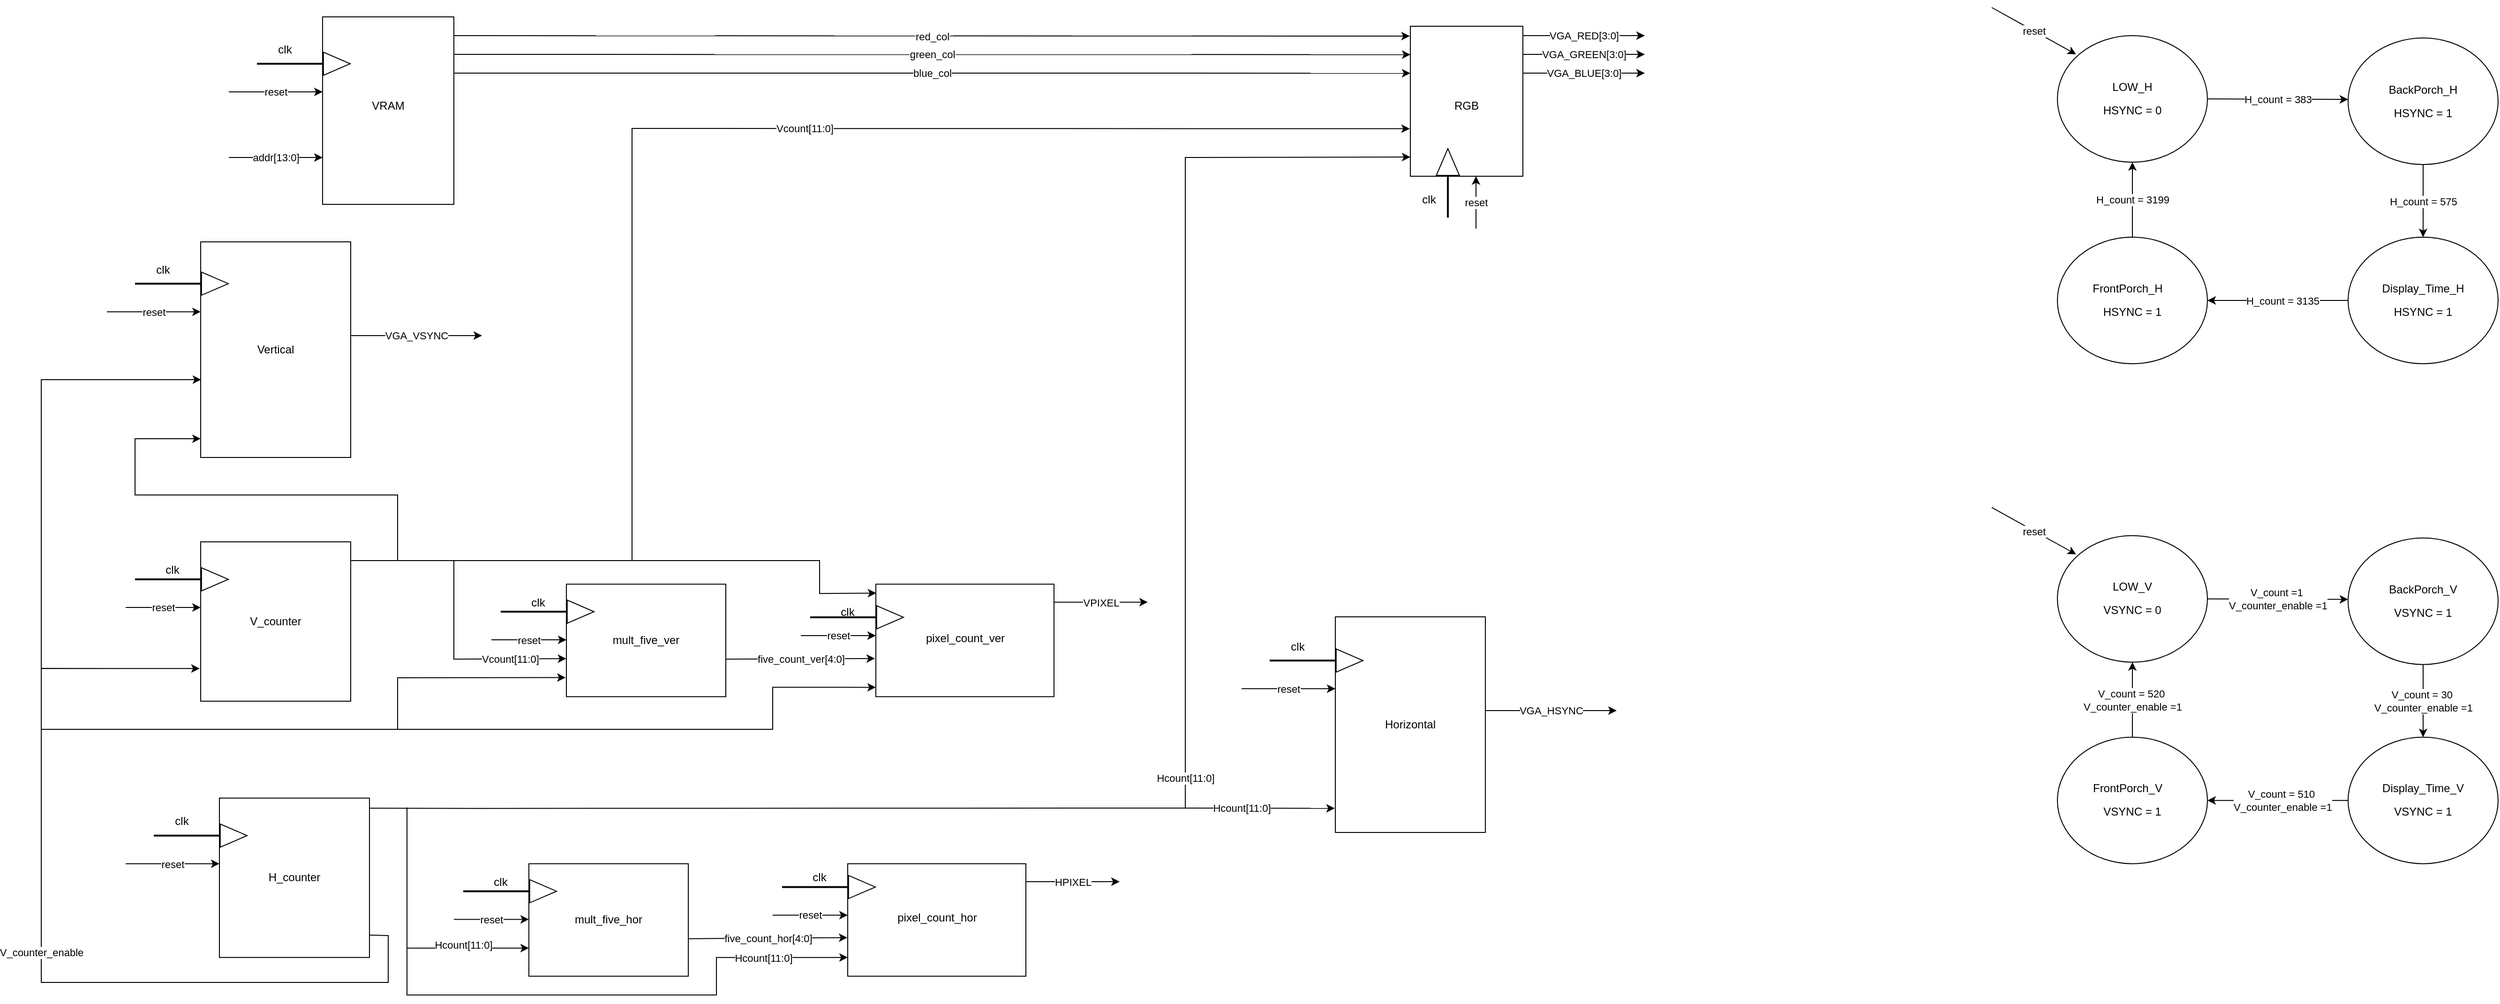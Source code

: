 <mxfile version="20.7.4" type="device"><diagram id="ak7WtDNt3jgzDuvXMFFE" name="Σελίδα-1"><mxGraphModel dx="2084" dy="690" grid="1" gridSize="10" guides="1" tooltips="1" connect="1" arrows="1" fold="1" page="1" pageScale="1" pageWidth="827" pageHeight="1169" math="0" shadow="0"><root><mxCell id="0"/><mxCell id="1" parent="0"/><mxCell id="zDDdePEbCMthHw00tpKv-1" value="" style="rounded=0;whiteSpace=wrap;html=1;" parent="1" vertex="1"><mxGeometry x="-420" y="100" width="140" height="200" as="geometry"/></mxCell><mxCell id="zDDdePEbCMthHw00tpKv-3" value="VRAM" style="text;html=1;strokeColor=none;fillColor=none;align=center;verticalAlign=middle;whiteSpace=wrap;rounded=0;" parent="1" vertex="1"><mxGeometry x="-380" y="180" width="60" height="30" as="geometry"/></mxCell><mxCell id="zDDdePEbCMthHw00tpKv-8" value="" style="shape=flexArrow;endArrow=classic;html=1;rounded=0;endWidth=22.667;endSize=9.21;width=1;" parent="1" edge="1"><mxGeometry width="50" height="50" relative="1" as="geometry"><mxPoint x="-490" y="150" as="sourcePoint"/><mxPoint x="-390" y="150" as="targetPoint"/></mxGeometry></mxCell><mxCell id="zDDdePEbCMthHw00tpKv-9" value="clk" style="text;html=1;strokeColor=none;fillColor=none;align=center;verticalAlign=middle;whiteSpace=wrap;rounded=0;" parent="1" vertex="1"><mxGeometry x="-490" y="120" width="60" height="30" as="geometry"/></mxCell><mxCell id="zDDdePEbCMthHw00tpKv-13" value="" style="endArrow=classic;html=1;rounded=0;" parent="1" edge="1"><mxGeometry relative="1" as="geometry"><mxPoint x="-520" y="180" as="sourcePoint"/><mxPoint x="-420" y="180" as="targetPoint"/></mxGeometry></mxCell><mxCell id="zDDdePEbCMthHw00tpKv-14" value="reset" style="edgeLabel;resizable=0;html=1;align=center;verticalAlign=middle;" parent="zDDdePEbCMthHw00tpKv-13" connectable="0" vertex="1"><mxGeometry relative="1" as="geometry"/></mxCell><mxCell id="zDDdePEbCMthHw00tpKv-15" value="" style="endArrow=classic;html=1;rounded=0;entryX=-0.005;entryY=0.066;entryDx=0;entryDy=0;entryPerimeter=0;" parent="1" target="zDDdePEbCMthHw00tpKv-21" edge="1"><mxGeometry relative="1" as="geometry"><mxPoint x="-280" y="120" as="sourcePoint"/><mxPoint x="-180" y="120" as="targetPoint"/></mxGeometry></mxCell><mxCell id="zDDdePEbCMthHw00tpKv-16" value="red_col" style="edgeLabel;resizable=0;html=1;align=center;verticalAlign=middle;" parent="zDDdePEbCMthHw00tpKv-15" connectable="0" vertex="1"><mxGeometry relative="1" as="geometry"/></mxCell><mxCell id="zDDdePEbCMthHw00tpKv-17" value="" style="endArrow=classic;html=1;rounded=0;entryX=0.001;entryY=0.189;entryDx=0;entryDy=0;entryPerimeter=0;" parent="1" target="zDDdePEbCMthHw00tpKv-21" edge="1"><mxGeometry relative="1" as="geometry"><mxPoint x="-280" y="140" as="sourcePoint"/><mxPoint x="-180" y="140" as="targetPoint"/></mxGeometry></mxCell><mxCell id="zDDdePEbCMthHw00tpKv-18" value="green_col" style="edgeLabel;resizable=0;html=1;align=center;verticalAlign=middle;" parent="zDDdePEbCMthHw00tpKv-17" connectable="0" vertex="1"><mxGeometry relative="1" as="geometry"/></mxCell><mxCell id="zDDdePEbCMthHw00tpKv-19" value="" style="endArrow=classic;html=1;rounded=0;entryX=0;entryY=0.313;entryDx=0;entryDy=0;entryPerimeter=0;" parent="1" target="zDDdePEbCMthHw00tpKv-21" edge="1"><mxGeometry relative="1" as="geometry"><mxPoint x="-280" y="160" as="sourcePoint"/><mxPoint x="-180" y="160" as="targetPoint"/></mxGeometry></mxCell><mxCell id="zDDdePEbCMthHw00tpKv-20" value="blue_col" style="edgeLabel;resizable=0;html=1;align=center;verticalAlign=middle;" parent="zDDdePEbCMthHw00tpKv-19" connectable="0" vertex="1"><mxGeometry relative="1" as="geometry"/></mxCell><mxCell id="zDDdePEbCMthHw00tpKv-21" value="" style="rounded=0;whiteSpace=wrap;html=1;" parent="1" vertex="1"><mxGeometry x="740" y="110" width="120" height="160" as="geometry"/></mxCell><mxCell id="zDDdePEbCMthHw00tpKv-22" value="RGB" style="text;html=1;strokeColor=none;fillColor=none;align=center;verticalAlign=middle;whiteSpace=wrap;rounded=0;" parent="1" vertex="1"><mxGeometry x="770" y="180" width="60" height="30" as="geometry"/></mxCell><mxCell id="zDDdePEbCMthHw00tpKv-23" value="" style="endArrow=classic;html=1;rounded=0;exitX=1.004;exitY=0.063;exitDx=0;exitDy=0;exitPerimeter=0;entryX=0;entryY=0.872;entryDx=0;entryDy=0;entryPerimeter=0;" parent="1" source="zDDdePEbCMthHw00tpKv-33" target="zDDdePEbCMthHw00tpKv-21" edge="1"><mxGeometry relative="1" as="geometry"><mxPoint x="-250" y="868.2" as="sourcePoint"/><mxPoint x="-49.4" y="590.0" as="targetPoint"/><Array as="points"><mxPoint x="-250" y="944.36"/><mxPoint x="500" y="944"/><mxPoint x="500" y="610"/><mxPoint x="500" y="250"/></Array></mxGeometry></mxCell><mxCell id="zDDdePEbCMthHw00tpKv-24" value="Hcount[11:0]" style="edgeLabel;resizable=0;html=1;align=center;verticalAlign=middle;" parent="zDDdePEbCMthHw00tpKv-23" connectable="0" vertex="1"><mxGeometry relative="1" as="geometry"/></mxCell><mxCell id="zDDdePEbCMthHw00tpKv-25" value="" style="endArrow=classic;html=1;rounded=0;entryX=-0.005;entryY=0.683;entryDx=0;entryDy=0;entryPerimeter=0;" parent="1" target="zDDdePEbCMthHw00tpKv-21" edge="1"><mxGeometry relative="1" as="geometry"><mxPoint x="-90" y="680" as="sourcePoint"/><mxPoint x="-80" y="-120.0" as="targetPoint"/><Array as="points"><mxPoint x="-90" y="420"/><mxPoint x="-90" y="219"/></Array></mxGeometry></mxCell><mxCell id="zDDdePEbCMthHw00tpKv-26" value="Vcount[11:0]" style="edgeLabel;resizable=0;html=1;align=center;verticalAlign=middle;" parent="zDDdePEbCMthHw00tpKv-25" connectable="0" vertex="1"><mxGeometry relative="1" as="geometry"/></mxCell><mxCell id="zDDdePEbCMthHw00tpKv-27" value="" style="endArrow=classic;html=1;rounded=0;" parent="1" edge="1"><mxGeometry relative="1" as="geometry"><mxPoint x="860" y="120.0" as="sourcePoint"/><mxPoint x="990" y="120" as="targetPoint"/></mxGeometry></mxCell><mxCell id="zDDdePEbCMthHw00tpKv-28" value="VGA_RED[3:0]" style="edgeLabel;resizable=0;html=1;align=center;verticalAlign=middle;" parent="zDDdePEbCMthHw00tpKv-27" connectable="0" vertex="1"><mxGeometry relative="1" as="geometry"/></mxCell><mxCell id="zDDdePEbCMthHw00tpKv-29" value="" style="endArrow=classic;html=1;rounded=0;" parent="1" edge="1"><mxGeometry relative="1" as="geometry"><mxPoint x="860" y="140" as="sourcePoint"/><mxPoint x="990" y="140" as="targetPoint"/></mxGeometry></mxCell><mxCell id="zDDdePEbCMthHw00tpKv-30" value="VGA_GREEN[3:0]" style="edgeLabel;resizable=0;html=1;align=center;verticalAlign=middle;" parent="zDDdePEbCMthHw00tpKv-29" connectable="0" vertex="1"><mxGeometry relative="1" as="geometry"/></mxCell><mxCell id="zDDdePEbCMthHw00tpKv-31" value="" style="endArrow=classic;html=1;rounded=0;" parent="1" edge="1"><mxGeometry relative="1" as="geometry"><mxPoint x="860" y="160" as="sourcePoint"/><mxPoint x="990" y="160" as="targetPoint"/></mxGeometry></mxCell><mxCell id="zDDdePEbCMthHw00tpKv-32" value="VGA_BLUE[3:0]" style="edgeLabel;resizable=0;html=1;align=center;verticalAlign=middle;" parent="zDDdePEbCMthHw00tpKv-31" connectable="0" vertex="1"><mxGeometry relative="1" as="geometry"><mxPoint as="offset"/></mxGeometry></mxCell><mxCell id="zDDdePEbCMthHw00tpKv-33" value="" style="rounded=0;whiteSpace=wrap;html=1;" parent="1" vertex="1"><mxGeometry x="-530" y="933.36" width="160" height="170" as="geometry"/></mxCell><mxCell id="zDDdePEbCMthHw00tpKv-34" value="H_counter" style="text;html=1;strokeColor=none;fillColor=none;align=center;verticalAlign=middle;whiteSpace=wrap;rounded=0;" parent="1" vertex="1"><mxGeometry x="-480" y="1003.36" width="60" height="30" as="geometry"/></mxCell><mxCell id="zDDdePEbCMthHw00tpKv-35" value="" style="shape=flexArrow;endArrow=classic;html=1;rounded=0;endWidth=22.667;endSize=9.21;width=1;" parent="1" edge="1"><mxGeometry width="50" height="50" relative="1" as="geometry"><mxPoint x="-600" y="973.36" as="sourcePoint"/><mxPoint x="-500" y="973.36" as="targetPoint"/></mxGeometry></mxCell><mxCell id="zDDdePEbCMthHw00tpKv-36" value="clk" style="text;html=1;strokeColor=none;fillColor=none;align=center;verticalAlign=middle;whiteSpace=wrap;rounded=0;" parent="1" vertex="1"><mxGeometry x="-600" y="943.36" width="60" height="30" as="geometry"/></mxCell><mxCell id="zDDdePEbCMthHw00tpKv-37" value="" style="endArrow=classic;html=1;rounded=0;" parent="1" edge="1"><mxGeometry relative="1" as="geometry"><mxPoint x="-630" y="1003.36" as="sourcePoint"/><mxPoint x="-530" y="1003.36" as="targetPoint"/></mxGeometry></mxCell><mxCell id="zDDdePEbCMthHw00tpKv-38" value="reset" style="edgeLabel;resizable=0;html=1;align=center;verticalAlign=middle;" parent="zDDdePEbCMthHw00tpKv-37" connectable="0" vertex="1"><mxGeometry relative="1" as="geometry"/></mxCell><mxCell id="zDDdePEbCMthHw00tpKv-41" value="" style="endArrow=classic;html=1;rounded=0;entryX=-0.007;entryY=0.795;entryDx=0;entryDy=0;entryPerimeter=0;exitX=1;exitY=0.86;exitDx=0;exitDy=0;exitPerimeter=0;" parent="1" source="zDDdePEbCMthHw00tpKv-33" target="zDDdePEbCMthHw00tpKv-43" edge="1"><mxGeometry relative="1" as="geometry"><mxPoint x="-350" y="1060" as="sourcePoint"/><mxPoint x="-560" y="855.7" as="targetPoint"/><Array as="points"><mxPoint x="-350" y="1080"/><mxPoint x="-350" y="1130"/><mxPoint x="-720" y="1130"/><mxPoint x="-720" y="795"/></Array></mxGeometry></mxCell><mxCell id="zDDdePEbCMthHw00tpKv-42" value="V_counter_enable" style="edgeLabel;resizable=0;html=1;align=center;verticalAlign=middle;" parent="zDDdePEbCMthHw00tpKv-41" connectable="0" vertex="1"><mxGeometry relative="1" as="geometry"/></mxCell><mxCell id="zDDdePEbCMthHw00tpKv-43" value="" style="rounded=0;whiteSpace=wrap;html=1;" parent="1" vertex="1"><mxGeometry x="-550" y="660" width="160" height="170" as="geometry"/></mxCell><mxCell id="zDDdePEbCMthHw00tpKv-44" value="V_counter" style="text;html=1;strokeColor=none;fillColor=none;align=center;verticalAlign=middle;whiteSpace=wrap;rounded=0;" parent="1" vertex="1"><mxGeometry x="-500" y="730" width="60" height="30" as="geometry"/></mxCell><mxCell id="zDDdePEbCMthHw00tpKv-45" value="" style="shape=flexArrow;endArrow=classic;html=1;rounded=0;endWidth=22.667;endSize=9.21;width=1;" parent="1" edge="1"><mxGeometry width="50" height="50" relative="1" as="geometry"><mxPoint x="-620" y="700" as="sourcePoint"/><mxPoint x="-520.0" y="700" as="targetPoint"/></mxGeometry></mxCell><mxCell id="zDDdePEbCMthHw00tpKv-46" value="clk" style="text;html=1;strokeColor=none;fillColor=none;align=center;verticalAlign=middle;whiteSpace=wrap;rounded=0;" parent="1" vertex="1"><mxGeometry x="-610" y="675.16" width="60" height="30" as="geometry"/></mxCell><mxCell id="zDDdePEbCMthHw00tpKv-47" value="" style="endArrow=classic;html=1;rounded=0;" parent="1" edge="1"><mxGeometry relative="1" as="geometry"><mxPoint x="-630" y="730" as="sourcePoint"/><mxPoint x="-550.0" y="730" as="targetPoint"/></mxGeometry></mxCell><mxCell id="zDDdePEbCMthHw00tpKv-48" value="reset" style="edgeLabel;resizable=0;html=1;align=center;verticalAlign=middle;" parent="zDDdePEbCMthHw00tpKv-47" connectable="0" vertex="1"><mxGeometry relative="1" as="geometry"/></mxCell><mxCell id="zDDdePEbCMthHw00tpKv-51" value="" style="rounded=0;whiteSpace=wrap;html=1;" parent="1" vertex="1"><mxGeometry x="660" y="740" width="160" height="230" as="geometry"/></mxCell><mxCell id="zDDdePEbCMthHw00tpKv-52" value="Horizontal" style="text;html=1;strokeColor=none;fillColor=none;align=center;verticalAlign=middle;whiteSpace=wrap;rounded=0;" parent="1" vertex="1"><mxGeometry x="710" y="840" width="60" height="30" as="geometry"/></mxCell><mxCell id="zDDdePEbCMthHw00tpKv-53" value="" style="shape=flexArrow;endArrow=classic;html=1;rounded=0;endWidth=22.667;endSize=9.21;width=1;" parent="1" edge="1"><mxGeometry width="50" height="50" relative="1" as="geometry"><mxPoint x="590" y="786.64" as="sourcePoint"/><mxPoint x="690.0" y="786.64" as="targetPoint"/></mxGeometry></mxCell><mxCell id="zDDdePEbCMthHw00tpKv-54" value="clk" style="text;html=1;strokeColor=none;fillColor=none;align=center;verticalAlign=middle;whiteSpace=wrap;rounded=0;" parent="1" vertex="1"><mxGeometry x="590" y="756.64" width="60" height="30" as="geometry"/></mxCell><mxCell id="zDDdePEbCMthHw00tpKv-55" value="" style="endArrow=classic;html=1;rounded=0;" parent="1" edge="1"><mxGeometry relative="1" as="geometry"><mxPoint x="560" y="816.64" as="sourcePoint"/><mxPoint x="660.0" y="816.64" as="targetPoint"/></mxGeometry></mxCell><mxCell id="zDDdePEbCMthHw00tpKv-56" value="reset" style="edgeLabel;resizable=0;html=1;align=center;verticalAlign=middle;" parent="zDDdePEbCMthHw00tpKv-55" connectable="0" vertex="1"><mxGeometry relative="1" as="geometry"/></mxCell><mxCell id="zDDdePEbCMthHw00tpKv-57" value="" style="endArrow=classic;html=1;rounded=0;entryX=-0.004;entryY=0.888;entryDx=0;entryDy=0;entryPerimeter=0;" parent="1" target="zDDdePEbCMthHw00tpKv-51" edge="1"><mxGeometry width="50" height="50" relative="1" as="geometry"><mxPoint x="500" y="944" as="sourcePoint"/><mxPoint x="-70" y="920" as="targetPoint"/></mxGeometry></mxCell><mxCell id="zDDdePEbCMthHw00tpKv-62" value="" style="endArrow=classic;html=1;rounded=0;" parent="1" edge="1"><mxGeometry relative="1" as="geometry"><mxPoint x="820" y="840" as="sourcePoint"/><mxPoint x="960" y="840" as="targetPoint"/></mxGeometry></mxCell><mxCell id="zDDdePEbCMthHw00tpKv-63" value="VGA_HSYNC" style="edgeLabel;resizable=0;html=1;align=center;verticalAlign=middle;" parent="zDDdePEbCMthHw00tpKv-62" connectable="0" vertex="1"><mxGeometry relative="1" as="geometry"/></mxCell><mxCell id="zDDdePEbCMthHw00tpKv-64" value="" style="rounded=0;whiteSpace=wrap;html=1;" parent="1" vertex="1"><mxGeometry x="-200" y="1003.36" width="170" height="120" as="geometry"/></mxCell><mxCell id="zDDdePEbCMthHw00tpKv-65" value="mult_five_hor" style="text;html=1;strokeColor=none;fillColor=none;align=center;verticalAlign=middle;whiteSpace=wrap;rounded=0;" parent="1" vertex="1"><mxGeometry x="-160" y="1048.36" width="90" height="30" as="geometry"/></mxCell><mxCell id="zDDdePEbCMthHw00tpKv-66" value="" style="shape=flexArrow;endArrow=classic;html=1;rounded=0;endWidth=22.667;endSize=9.21;width=1;" parent="1" edge="1"><mxGeometry width="50" height="50" relative="1" as="geometry"><mxPoint x="-270.0" y="1032.71" as="sourcePoint"/><mxPoint x="-170.0" y="1032.71" as="targetPoint"/></mxGeometry></mxCell><mxCell id="zDDdePEbCMthHw00tpKv-67" value="clk" style="text;html=1;strokeColor=none;fillColor=none;align=center;verticalAlign=middle;whiteSpace=wrap;rounded=0;" parent="1" vertex="1"><mxGeometry x="-260" y="1007.87" width="60" height="30" as="geometry"/></mxCell><mxCell id="zDDdePEbCMthHw00tpKv-68" value="" style="endArrow=classic;html=1;rounded=0;" parent="1" edge="1"><mxGeometry relative="1" as="geometry"><mxPoint x="-280.0" y="1062.71" as="sourcePoint"/><mxPoint x="-200.0" y="1062.71" as="targetPoint"/></mxGeometry></mxCell><mxCell id="zDDdePEbCMthHw00tpKv-69" value="reset" style="edgeLabel;resizable=0;html=1;align=center;verticalAlign=middle;" parent="zDDdePEbCMthHw00tpKv-68" connectable="0" vertex="1"><mxGeometry relative="1" as="geometry"/></mxCell><mxCell id="zDDdePEbCMthHw00tpKv-70" value="" style="endArrow=classic;html=1;rounded=0;entryX=0;entryY=0.75;entryDx=0;entryDy=0;" parent="1" target="zDDdePEbCMthHw00tpKv-64" edge="1"><mxGeometry width="50" height="50" relative="1" as="geometry"><mxPoint x="-330" y="943.36" as="sourcePoint"/><mxPoint x="-330" y="1113.36" as="targetPoint"/><Array as="points"><mxPoint x="-330" y="1093.36"/></Array></mxGeometry></mxCell><mxCell id="zDDdePEbCMthHw00tpKv-71" value="" style="endArrow=classic;html=1;rounded=0;entryX=-0.002;entryY=0.657;entryDx=0;entryDy=0;entryPerimeter=0;" parent="1" target="zDDdePEbCMthHw00tpKv-73" edge="1"><mxGeometry relative="1" as="geometry"><mxPoint x="-30" y="1083.36" as="sourcePoint"/><mxPoint x="70" y="1083.36" as="targetPoint"/></mxGeometry></mxCell><mxCell id="zDDdePEbCMthHw00tpKv-72" value="five_count_hor[4:0]" style="edgeLabel;resizable=0;html=1;align=center;verticalAlign=middle;" parent="zDDdePEbCMthHw00tpKv-71" connectable="0" vertex="1"><mxGeometry relative="1" as="geometry"/></mxCell><mxCell id="zDDdePEbCMthHw00tpKv-73" value="" style="rounded=0;whiteSpace=wrap;html=1;" parent="1" vertex="1"><mxGeometry x="140" y="1003.36" width="190" height="120" as="geometry"/></mxCell><mxCell id="zDDdePEbCMthHw00tpKv-74" value="pixel_count_hor" style="text;html=1;strokeColor=none;fillColor=none;align=center;verticalAlign=middle;whiteSpace=wrap;rounded=0;" parent="1" vertex="1"><mxGeometry x="182.5" y="1043.36" width="105" height="35" as="geometry"/></mxCell><mxCell id="zDDdePEbCMthHw00tpKv-75" value="" style="endArrow=classic;html=1;rounded=0;entryX=0;entryY=0.833;entryDx=0;entryDy=0;entryPerimeter=0;" parent="1" target="zDDdePEbCMthHw00tpKv-73" edge="1"><mxGeometry width="50" height="50" relative="1" as="geometry"><mxPoint x="-330" y="1093.36" as="sourcePoint"/><mxPoint x="-30" y="1003.36" as="targetPoint"/><Array as="points"><mxPoint x="-330" y="1143.36"/><mxPoint y="1143.36"/><mxPoint y="1103.36"/><mxPoint x="30" y="1103.36"/><mxPoint x="50" y="1103.36"/></Array></mxGeometry></mxCell><mxCell id="zDDdePEbCMthHw00tpKv-76" value="" style="shape=flexArrow;endArrow=classic;html=1;rounded=0;endWidth=22.667;endSize=9.21;width=1;" parent="1" edge="1"><mxGeometry width="50" height="50" relative="1" as="geometry"><mxPoint x="70" y="1028.2" as="sourcePoint"/><mxPoint x="170.0" y="1028.2" as="targetPoint"/></mxGeometry></mxCell><mxCell id="zDDdePEbCMthHw00tpKv-77" value="clk" style="text;html=1;strokeColor=none;fillColor=none;align=center;verticalAlign=middle;whiteSpace=wrap;rounded=0;" parent="1" vertex="1"><mxGeometry x="80" y="1003.36" width="60" height="30" as="geometry"/></mxCell><mxCell id="zDDdePEbCMthHw00tpKv-78" value="" style="endArrow=classic;html=1;rounded=0;" parent="1" edge="1"><mxGeometry relative="1" as="geometry"><mxPoint x="60" y="1058.2" as="sourcePoint"/><mxPoint x="140.0" y="1058.2" as="targetPoint"/></mxGeometry></mxCell><mxCell id="zDDdePEbCMthHw00tpKv-79" value="reset" style="edgeLabel;resizable=0;html=1;align=center;verticalAlign=middle;" parent="zDDdePEbCMthHw00tpKv-78" connectable="0" vertex="1"><mxGeometry relative="1" as="geometry"/></mxCell><mxCell id="zDDdePEbCMthHw00tpKv-80" value="" style="endArrow=classic;html=1;rounded=0;" parent="1" edge="1"><mxGeometry relative="1" as="geometry"><mxPoint x="330" y="1022.55" as="sourcePoint"/><mxPoint x="430" y="1022.55" as="targetPoint"/></mxGeometry></mxCell><mxCell id="zDDdePEbCMthHw00tpKv-81" value="HPIXEL" style="edgeLabel;resizable=0;html=1;align=center;verticalAlign=middle;" parent="zDDdePEbCMthHw00tpKv-80" connectable="0" vertex="1"><mxGeometry relative="1" as="geometry"/></mxCell><mxCell id="zDDdePEbCMthHw00tpKv-82" value="" style="rounded=0;whiteSpace=wrap;html=1;" parent="1" vertex="1"><mxGeometry x="-550" y="340" width="160" height="230" as="geometry"/></mxCell><mxCell id="zDDdePEbCMthHw00tpKv-83" value="Vertical" style="text;html=1;strokeColor=none;fillColor=none;align=center;verticalAlign=middle;whiteSpace=wrap;rounded=0;" parent="1" vertex="1"><mxGeometry x="-500" y="440" width="60" height="30" as="geometry"/></mxCell><mxCell id="zDDdePEbCMthHw00tpKv-84" value="" style="shape=flexArrow;endArrow=classic;html=1;rounded=0;endWidth=22.667;endSize=9.21;width=1;" parent="1" edge="1"><mxGeometry width="50" height="50" relative="1" as="geometry"><mxPoint x="-620" y="384.58" as="sourcePoint"/><mxPoint x="-520" y="384.58" as="targetPoint"/></mxGeometry></mxCell><mxCell id="zDDdePEbCMthHw00tpKv-85" value="clk" style="text;html=1;strokeColor=none;fillColor=none;align=center;verticalAlign=middle;whiteSpace=wrap;rounded=0;" parent="1" vertex="1"><mxGeometry x="-620" y="354.58" width="60" height="30" as="geometry"/></mxCell><mxCell id="zDDdePEbCMthHw00tpKv-86" value="" style="endArrow=classic;html=1;rounded=0;" parent="1" edge="1"><mxGeometry relative="1" as="geometry"><mxPoint x="-650" y="414.58" as="sourcePoint"/><mxPoint x="-550" y="414.58" as="targetPoint"/></mxGeometry></mxCell><mxCell id="zDDdePEbCMthHw00tpKv-87" value="reset" style="edgeLabel;resizable=0;html=1;align=center;verticalAlign=middle;" parent="zDDdePEbCMthHw00tpKv-86" connectable="0" vertex="1"><mxGeometry relative="1" as="geometry"/></mxCell><mxCell id="zDDdePEbCMthHw00tpKv-92" value="" style="endArrow=classic;html=1;rounded=0;" parent="1" edge="1"><mxGeometry relative="1" as="geometry"><mxPoint x="-390" y="440.0" as="sourcePoint"/><mxPoint x="-250" y="440.0" as="targetPoint"/></mxGeometry></mxCell><mxCell id="zDDdePEbCMthHw00tpKv-93" value="VGA_VSYNC" style="edgeLabel;resizable=0;html=1;align=center;verticalAlign=middle;" parent="zDDdePEbCMthHw00tpKv-92" connectable="0" vertex="1"><mxGeometry relative="1" as="geometry"/></mxCell><mxCell id="zDDdePEbCMthHw00tpKv-94" value="" style="endArrow=classic;html=1;rounded=0;entryX=0.003;entryY=0.639;entryDx=0;entryDy=0;entryPerimeter=0;" parent="1" target="zDDdePEbCMthHw00tpKv-82" edge="1"><mxGeometry width="50" height="50" relative="1" as="geometry"><mxPoint x="-720" y="800" as="sourcePoint"/><mxPoint x="-340" y="470" as="targetPoint"/><Array as="points"><mxPoint x="-720" y="487"/></Array></mxGeometry></mxCell><mxCell id="zDDdePEbCMthHw00tpKv-95" value="" style="rounded=0;whiteSpace=wrap;html=1;" parent="1" vertex="1"><mxGeometry x="-160" y="705.16" width="170" height="120" as="geometry"/></mxCell><mxCell id="zDDdePEbCMthHw00tpKv-96" value="mult_five_ver" style="text;html=1;strokeColor=none;fillColor=none;align=center;verticalAlign=middle;whiteSpace=wrap;rounded=0;" parent="1" vertex="1"><mxGeometry x="-120" y="750.16" width="90" height="30" as="geometry"/></mxCell><mxCell id="zDDdePEbCMthHw00tpKv-97" value="" style="shape=flexArrow;endArrow=classic;html=1;rounded=0;endWidth=22.667;endSize=9.21;width=1;" parent="1" edge="1"><mxGeometry width="50" height="50" relative="1" as="geometry"><mxPoint x="-230" y="734.51" as="sourcePoint"/><mxPoint x="-130" y="734.51" as="targetPoint"/></mxGeometry></mxCell><mxCell id="zDDdePEbCMthHw00tpKv-98" value="clk" style="text;html=1;strokeColor=none;fillColor=none;align=center;verticalAlign=middle;whiteSpace=wrap;rounded=0;" parent="1" vertex="1"><mxGeometry x="-220" y="709.67" width="60" height="30" as="geometry"/></mxCell><mxCell id="zDDdePEbCMthHw00tpKv-99" value="" style="endArrow=classic;html=1;rounded=0;" parent="1" edge="1"><mxGeometry relative="1" as="geometry"><mxPoint x="-240" y="764.51" as="sourcePoint"/><mxPoint x="-160" y="764.51" as="targetPoint"/></mxGeometry></mxCell><mxCell id="zDDdePEbCMthHw00tpKv-100" value="reset" style="edgeLabel;resizable=0;html=1;align=center;verticalAlign=middle;" parent="zDDdePEbCMthHw00tpKv-99" connectable="0" vertex="1"><mxGeometry relative="1" as="geometry"/></mxCell><mxCell id="zDDdePEbCMthHw00tpKv-101" value="" style="endArrow=classic;html=1;rounded=0;entryX=-0.005;entryY=0.661;entryDx=0;entryDy=0;entryPerimeter=0;" parent="1" target="zDDdePEbCMthHw00tpKv-103" edge="1"><mxGeometry relative="1" as="geometry"><mxPoint x="10" y="785.16" as="sourcePoint"/><mxPoint x="110" y="785.16" as="targetPoint"/></mxGeometry></mxCell><mxCell id="zDDdePEbCMthHw00tpKv-102" value="five_count_ver[4:0]" style="edgeLabel;resizable=0;html=1;align=center;verticalAlign=middle;" parent="zDDdePEbCMthHw00tpKv-101" connectable="0" vertex="1"><mxGeometry relative="1" as="geometry"/></mxCell><mxCell id="zDDdePEbCMthHw00tpKv-103" value="" style="rounded=0;whiteSpace=wrap;html=1;" parent="1" vertex="1"><mxGeometry x="170" y="705.16" width="190" height="120" as="geometry"/></mxCell><mxCell id="zDDdePEbCMthHw00tpKv-104" value="pixel_count_ver" style="text;html=1;strokeColor=none;fillColor=none;align=center;verticalAlign=middle;whiteSpace=wrap;rounded=0;" parent="1" vertex="1"><mxGeometry x="212.5" y="745.16" width="105" height="35" as="geometry"/></mxCell><mxCell id="zDDdePEbCMthHw00tpKv-105" value="" style="shape=flexArrow;endArrow=classic;html=1;rounded=0;endWidth=22.667;endSize=9.21;width=1;" parent="1" edge="1"><mxGeometry width="50" height="50" relative="1" as="geometry"><mxPoint x="100" y="740.49" as="sourcePoint"/><mxPoint x="200" y="740.49" as="targetPoint"/></mxGeometry></mxCell><mxCell id="zDDdePEbCMthHw00tpKv-106" value="clk" style="text;html=1;strokeColor=none;fillColor=none;align=center;verticalAlign=middle;whiteSpace=wrap;rounded=0;" parent="1" vertex="1"><mxGeometry x="110" y="720.16" width="60" height="30" as="geometry"/></mxCell><mxCell id="zDDdePEbCMthHw00tpKv-107" value="" style="endArrow=classic;html=1;rounded=0;" parent="1" edge="1"><mxGeometry relative="1" as="geometry"><mxPoint x="90" y="760" as="sourcePoint"/><mxPoint x="170" y="760" as="targetPoint"/></mxGeometry></mxCell><mxCell id="zDDdePEbCMthHw00tpKv-108" value="reset" style="edgeLabel;resizable=0;html=1;align=center;verticalAlign=middle;" parent="zDDdePEbCMthHw00tpKv-107" connectable="0" vertex="1"><mxGeometry relative="1" as="geometry"/></mxCell><mxCell id="zDDdePEbCMthHw00tpKv-109" value="" style="endArrow=classic;html=1;rounded=0;" parent="1" edge="1"><mxGeometry relative="1" as="geometry"><mxPoint x="360" y="724.35" as="sourcePoint"/><mxPoint x="460" y="724.35" as="targetPoint"/></mxGeometry></mxCell><mxCell id="zDDdePEbCMthHw00tpKv-110" value="VPIXEL" style="edgeLabel;resizable=0;html=1;align=center;verticalAlign=middle;" parent="zDDdePEbCMthHw00tpKv-109" connectable="0" vertex="1"><mxGeometry relative="1" as="geometry"/></mxCell><mxCell id="zDDdePEbCMthHw00tpKv-111" value="" style="endArrow=classic;html=1;rounded=0;entryX=-0.001;entryY=0.662;entryDx=0;entryDy=0;entryPerimeter=0;" parent="1" target="zDDdePEbCMthHw00tpKv-95" edge="1"><mxGeometry width="50" height="50" relative="1" as="geometry"><mxPoint x="-280" y="680" as="sourcePoint"/><mxPoint x="-210" y="810.16" as="targetPoint"/><Array as="points"><mxPoint x="-280" y="785.16"/></Array></mxGeometry></mxCell><mxCell id="zDDdePEbCMthHw00tpKv-112" value="" style="endArrow=classic;html=1;rounded=0;entryX=-0.005;entryY=0.83;entryDx=0;entryDy=0;entryPerimeter=0;" parent="1" target="zDDdePEbCMthHw00tpKv-95" edge="1"><mxGeometry width="50" height="50" relative="1" as="geometry"><mxPoint x="-720" y="860" as="sourcePoint"/><mxPoint x="-340" y="510" as="targetPoint"/><Array as="points"><mxPoint x="-340" y="860"/><mxPoint x="-340" y="805"/></Array></mxGeometry></mxCell><mxCell id="zDDdePEbCMthHw00tpKv-113" value="" style="endArrow=classic;html=1;rounded=0;entryX=0;entryY=0.917;entryDx=0;entryDy=0;entryPerimeter=0;" parent="1" target="zDDdePEbCMthHw00tpKv-103" edge="1"><mxGeometry width="50" height="50" relative="1" as="geometry"><mxPoint x="-340" y="860" as="sourcePoint"/><mxPoint x="60" y="795.16" as="targetPoint"/><Array as="points"><mxPoint x="60" y="860"/><mxPoint x="60" y="815.16"/></Array></mxGeometry></mxCell><mxCell id="d3ckfscI9xinpEZwB4nL-1" value="" style="endArrow=classic;html=1;rounded=0;" parent="1" edge="1"><mxGeometry relative="1" as="geometry"><mxPoint x="-520" y="250" as="sourcePoint"/><mxPoint x="-420" y="250" as="targetPoint"/></mxGeometry></mxCell><mxCell id="d3ckfscI9xinpEZwB4nL-2" value="addr[13:0]" style="edgeLabel;resizable=0;html=1;align=center;verticalAlign=middle;" parent="d3ckfscI9xinpEZwB4nL-1" connectable="0" vertex="1"><mxGeometry relative="1" as="geometry"><mxPoint as="offset"/></mxGeometry></mxCell><mxCell id="d3ckfscI9xinpEZwB4nL-3" value="Hcount[11:0]" style="edgeLabel;resizable=0;html=1;align=center;verticalAlign=middle;" parent="1" connectable="0" vertex="1"><mxGeometry x="560" y="943.362" as="geometry"/></mxCell><mxCell id="d3ckfscI9xinpEZwB4nL-4" value="Hcount[11:0]" style="edgeLabel;resizable=0;html=1;align=center;verticalAlign=middle;" parent="1" connectable="0" vertex="1"><mxGeometry x="-270" y="1090.002" as="geometry"/></mxCell><mxCell id="d3ckfscI9xinpEZwB4nL-6" value="Hcount[11:0]" style="edgeLabel;resizable=0;html=1;align=center;verticalAlign=middle;" parent="1" connectable="0" vertex="1"><mxGeometry x="50" y="1103.362" as="geometry"/></mxCell><mxCell id="d3ckfscI9xinpEZwB4nL-7" value="Vcount[11:0]" style="edgeLabel;resizable=0;html=1;align=center;verticalAlign=middle;" parent="1" connectable="0" vertex="1"><mxGeometry x="-220.002" y="785.159" as="geometry"/></mxCell><mxCell id="d3ckfscI9xinpEZwB4nL-9" value="" style="endArrow=classic;html=1;rounded=0;entryX=0.002;entryY=0.079;entryDx=0;entryDy=0;entryPerimeter=0;" parent="1" target="zDDdePEbCMthHw00tpKv-103" edge="1"><mxGeometry width="50" height="50" relative="1" as="geometry"><mxPoint x="-210" y="680" as="sourcePoint"/><mxPoint x="140" y="685.16" as="targetPoint"/><Array as="points"><mxPoint x="110" y="680"/><mxPoint x="110" y="715.16"/></Array></mxGeometry></mxCell><mxCell id="EQOiuqsed3SMiuhx5VFp-1" value="" style="ellipse;whiteSpace=wrap;html=1;" parent="1" vertex="1"><mxGeometry x="1430" y="120" width="160" height="135" as="geometry"/></mxCell><mxCell id="EQOiuqsed3SMiuhx5VFp-2" value="LOW_H" style="text;html=1;strokeColor=none;fillColor=none;align=center;verticalAlign=middle;whiteSpace=wrap;rounded=0;" parent="1" vertex="1"><mxGeometry x="1480" y="160" width="60" height="30" as="geometry"/></mxCell><mxCell id="EQOiuqsed3SMiuhx5VFp-3" value="HSYNC = 0" style="text;html=1;strokeColor=none;fillColor=none;align=center;verticalAlign=middle;whiteSpace=wrap;rounded=0;" parent="1" vertex="1"><mxGeometry x="1470" y="190" width="80" height="20" as="geometry"/></mxCell><mxCell id="EQOiuqsed3SMiuhx5VFp-5" value="" style="endArrow=classic;html=1;rounded=0;exitX=1;exitY=0.5;exitDx=0;exitDy=0;" parent="1" source="EQOiuqsed3SMiuhx5VFp-1" edge="1"><mxGeometry relative="1" as="geometry"><mxPoint x="1590" y="260" as="sourcePoint"/><mxPoint x="1740" y="188" as="targetPoint"/></mxGeometry></mxCell><mxCell id="EQOiuqsed3SMiuhx5VFp-6" value="H_count = 383" style="edgeLabel;resizable=0;html=1;align=center;verticalAlign=middle;" parent="EQOiuqsed3SMiuhx5VFp-5" connectable="0" vertex="1"><mxGeometry relative="1" as="geometry"/></mxCell><mxCell id="EQOiuqsed3SMiuhx5VFp-7" value="" style="ellipse;whiteSpace=wrap;html=1;" parent="1" vertex="1"><mxGeometry x="1740" y="122.5" width="160" height="135" as="geometry"/></mxCell><mxCell id="EQOiuqsed3SMiuhx5VFp-8" value="BackPorch_H" style="text;html=1;strokeColor=none;fillColor=none;align=center;verticalAlign=middle;whiteSpace=wrap;rounded=0;" parent="1" vertex="1"><mxGeometry x="1790" y="162.5" width="60" height="30" as="geometry"/></mxCell><mxCell id="EQOiuqsed3SMiuhx5VFp-9" value="HSYNC = 1" style="text;html=1;strokeColor=none;fillColor=none;align=center;verticalAlign=middle;whiteSpace=wrap;rounded=0;" parent="1" vertex="1"><mxGeometry x="1780" y="192.5" width="80" height="20" as="geometry"/></mxCell><mxCell id="EQOiuqsed3SMiuhx5VFp-10" value="" style="endArrow=classic;html=1;rounded=0;exitX=0.5;exitY=1;exitDx=0;exitDy=0;entryX=0.5;entryY=0;entryDx=0;entryDy=0;" parent="1" source="EQOiuqsed3SMiuhx5VFp-7" target="EQOiuqsed3SMiuhx5VFp-12" edge="1"><mxGeometry relative="1" as="geometry"><mxPoint x="1900" y="262.5" as="sourcePoint"/><mxPoint x="2050" y="190.5" as="targetPoint"/></mxGeometry></mxCell><mxCell id="EQOiuqsed3SMiuhx5VFp-11" value="H_count = 575" style="edgeLabel;resizable=0;html=1;align=center;verticalAlign=middle;" parent="EQOiuqsed3SMiuhx5VFp-10" connectable="0" vertex="1"><mxGeometry relative="1" as="geometry"/></mxCell><mxCell id="EQOiuqsed3SMiuhx5VFp-18" style="edgeStyle=orthogonalEdgeStyle;rounded=0;orthogonalLoop=1;jettySize=auto;html=1;exitX=0;exitY=0.5;exitDx=0;exitDy=0;entryX=1;entryY=0.5;entryDx=0;entryDy=0;" parent="1" source="EQOiuqsed3SMiuhx5VFp-12" target="EQOiuqsed3SMiuhx5VFp-15" edge="1"><mxGeometry relative="1" as="geometry"/></mxCell><mxCell id="EQOiuqsed3SMiuhx5VFp-12" value="" style="ellipse;whiteSpace=wrap;html=1;" parent="1" vertex="1"><mxGeometry x="1740" y="335" width="160" height="135" as="geometry"/></mxCell><mxCell id="EQOiuqsed3SMiuhx5VFp-13" value="Display_Time_H" style="text;html=1;strokeColor=none;fillColor=none;align=center;verticalAlign=middle;whiteSpace=wrap;rounded=0;" parent="1" vertex="1"><mxGeometry x="1790" y="375" width="60" height="30" as="geometry"/></mxCell><mxCell id="EQOiuqsed3SMiuhx5VFp-14" value="HSYNC = 1" style="text;html=1;strokeColor=none;fillColor=none;align=center;verticalAlign=middle;whiteSpace=wrap;rounded=0;" parent="1" vertex="1"><mxGeometry x="1780" y="405" width="80" height="20" as="geometry"/></mxCell><mxCell id="EQOiuqsed3SMiuhx5VFp-15" value="" style="ellipse;whiteSpace=wrap;html=1;" parent="1" vertex="1"><mxGeometry x="1430" y="335" width="160" height="135" as="geometry"/></mxCell><mxCell id="EQOiuqsed3SMiuhx5VFp-16" value="FrontPorch_H" style="text;html=1;strokeColor=none;fillColor=none;align=center;verticalAlign=middle;whiteSpace=wrap;rounded=0;" parent="1" vertex="1"><mxGeometry x="1470" y="375" width="70" height="30" as="geometry"/></mxCell><mxCell id="EQOiuqsed3SMiuhx5VFp-17" value="HSYNC = 1" style="text;html=1;strokeColor=none;fillColor=none;align=center;verticalAlign=middle;whiteSpace=wrap;rounded=0;" parent="1" vertex="1"><mxGeometry x="1470" y="405" width="80" height="20" as="geometry"/></mxCell><mxCell id="EQOiuqsed3SMiuhx5VFp-19" value="H_count = 3135" style="edgeLabel;resizable=0;html=1;align=center;verticalAlign=middle;" parent="1" connectable="0" vertex="1"><mxGeometry x="1670" y="402.498" as="geometry"/></mxCell><mxCell id="EQOiuqsed3SMiuhx5VFp-20" value="" style="endArrow=classic;html=1;rounded=0;exitX=0.5;exitY=0;exitDx=0;exitDy=0;entryX=0.5;entryY=1;entryDx=0;entryDy=0;" parent="1" source="EQOiuqsed3SMiuhx5VFp-15" target="EQOiuqsed3SMiuhx5VFp-1" edge="1"><mxGeometry relative="1" as="geometry"><mxPoint x="1560" y="340" as="sourcePoint"/><mxPoint x="1660" y="340" as="targetPoint"/></mxGeometry></mxCell><mxCell id="EQOiuqsed3SMiuhx5VFp-21" value="H_count = 3199" style="edgeLabel;resizable=0;html=1;align=center;verticalAlign=middle;" parent="EQOiuqsed3SMiuhx5VFp-20" connectable="0" vertex="1"><mxGeometry relative="1" as="geometry"/></mxCell><mxCell id="EQOiuqsed3SMiuhx5VFp-22" value="" style="endArrow=classic;html=1;rounded=0;entryX=0.125;entryY=0.148;entryDx=0;entryDy=0;entryPerimeter=0;" parent="1" target="EQOiuqsed3SMiuhx5VFp-1" edge="1"><mxGeometry relative="1" as="geometry"><mxPoint x="1360" y="90" as="sourcePoint"/><mxPoint x="1460" y="90" as="targetPoint"/></mxGeometry></mxCell><mxCell id="EQOiuqsed3SMiuhx5VFp-23" value="reset" style="edgeLabel;resizable=0;html=1;align=center;verticalAlign=middle;" parent="EQOiuqsed3SMiuhx5VFp-22" connectable="0" vertex="1"><mxGeometry relative="1" as="geometry"/></mxCell><mxCell id="EQOiuqsed3SMiuhx5VFp-24" value="" style="ellipse;whiteSpace=wrap;html=1;" parent="1" vertex="1"><mxGeometry x="1430" y="653.36" width="160" height="135" as="geometry"/></mxCell><mxCell id="EQOiuqsed3SMiuhx5VFp-25" value="LOW_V" style="text;html=1;strokeColor=none;fillColor=none;align=center;verticalAlign=middle;whiteSpace=wrap;rounded=0;" parent="1" vertex="1"><mxGeometry x="1480" y="693.36" width="60" height="30" as="geometry"/></mxCell><mxCell id="EQOiuqsed3SMiuhx5VFp-26" value="VSYNC = 0" style="text;html=1;strokeColor=none;fillColor=none;align=center;verticalAlign=middle;whiteSpace=wrap;rounded=0;" parent="1" vertex="1"><mxGeometry x="1470" y="723.36" width="80" height="20" as="geometry"/></mxCell><mxCell id="EQOiuqsed3SMiuhx5VFp-27" value="" style="endArrow=classic;html=1;rounded=0;exitX=1;exitY=0.5;exitDx=0;exitDy=0;" parent="1" source="EQOiuqsed3SMiuhx5VFp-24" edge="1"><mxGeometry relative="1" as="geometry"><mxPoint x="1590" y="793.36" as="sourcePoint"/><mxPoint x="1740" y="721.36" as="targetPoint"/></mxGeometry></mxCell><mxCell id="EQOiuqsed3SMiuhx5VFp-28" value="V_count =1&amp;nbsp;&lt;br&gt;V_counter_enable =1" style="edgeLabel;resizable=0;html=1;align=center;verticalAlign=middle;" parent="EQOiuqsed3SMiuhx5VFp-27" connectable="0" vertex="1"><mxGeometry relative="1" as="geometry"/></mxCell><mxCell id="EQOiuqsed3SMiuhx5VFp-29" value="" style="ellipse;whiteSpace=wrap;html=1;" parent="1" vertex="1"><mxGeometry x="1740" y="655.86" width="160" height="135" as="geometry"/></mxCell><mxCell id="EQOiuqsed3SMiuhx5VFp-30" value="BackPorch_V" style="text;html=1;strokeColor=none;fillColor=none;align=center;verticalAlign=middle;whiteSpace=wrap;rounded=0;" parent="1" vertex="1"><mxGeometry x="1790" y="695.86" width="60" height="30" as="geometry"/></mxCell><mxCell id="EQOiuqsed3SMiuhx5VFp-31" value="VSYNC = 1" style="text;html=1;strokeColor=none;fillColor=none;align=center;verticalAlign=middle;whiteSpace=wrap;rounded=0;" parent="1" vertex="1"><mxGeometry x="1780" y="725.86" width="80" height="20" as="geometry"/></mxCell><mxCell id="EQOiuqsed3SMiuhx5VFp-32" value="" style="endArrow=classic;html=1;rounded=0;exitX=0.5;exitY=1;exitDx=0;exitDy=0;entryX=0.5;entryY=0;entryDx=0;entryDy=0;" parent="1" source="EQOiuqsed3SMiuhx5VFp-29" target="EQOiuqsed3SMiuhx5VFp-35" edge="1"><mxGeometry relative="1" as="geometry"><mxPoint x="1900" y="795.86" as="sourcePoint"/><mxPoint x="2050" y="723.86" as="targetPoint"/></mxGeometry></mxCell><mxCell id="EQOiuqsed3SMiuhx5VFp-33" value="V_count = 30&amp;nbsp;&lt;br&gt;V_counter_enable =1" style="edgeLabel;resizable=0;html=1;align=center;verticalAlign=middle;" parent="EQOiuqsed3SMiuhx5VFp-32" connectable="0" vertex="1"><mxGeometry relative="1" as="geometry"/></mxCell><mxCell id="EQOiuqsed3SMiuhx5VFp-34" style="edgeStyle=orthogonalEdgeStyle;rounded=0;orthogonalLoop=1;jettySize=auto;html=1;exitX=0;exitY=0.5;exitDx=0;exitDy=0;entryX=1;entryY=0.5;entryDx=0;entryDy=0;" parent="1" source="EQOiuqsed3SMiuhx5VFp-35" target="EQOiuqsed3SMiuhx5VFp-38" edge="1"><mxGeometry relative="1" as="geometry"/></mxCell><mxCell id="EQOiuqsed3SMiuhx5VFp-35" value="" style="ellipse;whiteSpace=wrap;html=1;" parent="1" vertex="1"><mxGeometry x="1740" y="868.36" width="160" height="135" as="geometry"/></mxCell><mxCell id="EQOiuqsed3SMiuhx5VFp-36" value="Display_Time_V" style="text;html=1;strokeColor=none;fillColor=none;align=center;verticalAlign=middle;whiteSpace=wrap;rounded=0;" parent="1" vertex="1"><mxGeometry x="1790" y="908.36" width="60" height="30" as="geometry"/></mxCell><mxCell id="EQOiuqsed3SMiuhx5VFp-37" value="VSYNC = 1" style="text;html=1;strokeColor=none;fillColor=none;align=center;verticalAlign=middle;whiteSpace=wrap;rounded=0;" parent="1" vertex="1"><mxGeometry x="1780" y="938.36" width="80" height="20" as="geometry"/></mxCell><mxCell id="EQOiuqsed3SMiuhx5VFp-38" value="" style="ellipse;whiteSpace=wrap;html=1;" parent="1" vertex="1"><mxGeometry x="1430" y="868.36" width="160" height="135" as="geometry"/></mxCell><mxCell id="EQOiuqsed3SMiuhx5VFp-39" value="FrontPorch_V" style="text;html=1;strokeColor=none;fillColor=none;align=center;verticalAlign=middle;whiteSpace=wrap;rounded=0;" parent="1" vertex="1"><mxGeometry x="1470" y="908.36" width="70" height="30" as="geometry"/></mxCell><mxCell id="EQOiuqsed3SMiuhx5VFp-40" value="VSYNC = 1" style="text;html=1;strokeColor=none;fillColor=none;align=center;verticalAlign=middle;whiteSpace=wrap;rounded=0;" parent="1" vertex="1"><mxGeometry x="1470" y="938.36" width="80" height="20" as="geometry"/></mxCell><mxCell id="EQOiuqsed3SMiuhx5VFp-41" value="V_count = 510&amp;nbsp;&lt;br&gt;V_counter_enable =1" style="edgeLabel;resizable=0;html=1;align=center;verticalAlign=middle;" parent="1" connectable="0" vertex="1"><mxGeometry x="1670" y="935.858" as="geometry"/></mxCell><mxCell id="EQOiuqsed3SMiuhx5VFp-42" value="" style="endArrow=classic;html=1;rounded=0;exitX=0.5;exitY=0;exitDx=0;exitDy=0;entryX=0.5;entryY=1;entryDx=0;entryDy=0;" parent="1" source="EQOiuqsed3SMiuhx5VFp-38" target="EQOiuqsed3SMiuhx5VFp-24" edge="1"><mxGeometry relative="1" as="geometry"><mxPoint x="1560" y="873.36" as="sourcePoint"/><mxPoint x="1660" y="873.36" as="targetPoint"/></mxGeometry></mxCell><mxCell id="EQOiuqsed3SMiuhx5VFp-43" value="V_count = 520&amp;nbsp;&lt;br&gt;V_counter_enable =1" style="edgeLabel;resizable=0;html=1;align=center;verticalAlign=middle;" parent="EQOiuqsed3SMiuhx5VFp-42" connectable="0" vertex="1"><mxGeometry relative="1" as="geometry"/></mxCell><mxCell id="EQOiuqsed3SMiuhx5VFp-44" value="" style="endArrow=classic;html=1;rounded=0;entryX=0.125;entryY=0.148;entryDx=0;entryDy=0;entryPerimeter=0;" parent="1" target="EQOiuqsed3SMiuhx5VFp-24" edge="1"><mxGeometry relative="1" as="geometry"><mxPoint x="1360" y="623.36" as="sourcePoint"/><mxPoint x="1460" y="623.36" as="targetPoint"/></mxGeometry></mxCell><mxCell id="EQOiuqsed3SMiuhx5VFp-45" value="reset" style="edgeLabel;resizable=0;html=1;align=center;verticalAlign=middle;" parent="EQOiuqsed3SMiuhx5VFp-44" connectable="0" vertex="1"><mxGeometry relative="1" as="geometry"/></mxCell><mxCell id="0928W_fBsbA0OOjtZrHc-1" value="" style="shape=flexArrow;endArrow=classic;html=1;rounded=0;endWidth=22.667;endSize=9.21;width=1;" edge="1" parent="1"><mxGeometry width="50" height="50" relative="1" as="geometry"><mxPoint x="780" y="314.17" as="sourcePoint"/><mxPoint x="780" y="240" as="targetPoint"/></mxGeometry></mxCell><mxCell id="0928W_fBsbA0OOjtZrHc-2" value="clk" style="text;html=1;strokeColor=none;fillColor=none;align=center;verticalAlign=middle;whiteSpace=wrap;rounded=0;" vertex="1" parent="1"><mxGeometry x="730" y="280.0" width="60" height="30" as="geometry"/></mxCell><mxCell id="0928W_fBsbA0OOjtZrHc-3" value="" style="endArrow=classic;html=1;rounded=0;" edge="1" parent="1"><mxGeometry relative="1" as="geometry"><mxPoint x="810" y="325.83" as="sourcePoint"/><mxPoint x="810" y="270.0" as="targetPoint"/></mxGeometry></mxCell><mxCell id="0928W_fBsbA0OOjtZrHc-4" value="reset" style="edgeLabel;resizable=0;html=1;align=center;verticalAlign=middle;" connectable="0" vertex="1" parent="0928W_fBsbA0OOjtZrHc-3"><mxGeometry relative="1" as="geometry"/></mxCell><mxCell id="0928W_fBsbA0OOjtZrHc-5" value="" style="endArrow=none;html=1;rounded=0;" edge="1" parent="1"><mxGeometry width="50" height="50" relative="1" as="geometry"><mxPoint x="-390" y="680" as="sourcePoint"/><mxPoint x="-210" y="680" as="targetPoint"/></mxGeometry></mxCell><mxCell id="0928W_fBsbA0OOjtZrHc-6" value="" style="endArrow=classic;html=1;rounded=0;entryX=0;entryY=0.913;entryDx=0;entryDy=0;entryPerimeter=0;" edge="1" parent="1" target="zDDdePEbCMthHw00tpKv-82"><mxGeometry width="50" height="50" relative="1" as="geometry"><mxPoint x="-340" y="680" as="sourcePoint"/><mxPoint x="-600" y="500" as="targetPoint"/><Array as="points"><mxPoint x="-340" y="610"/><mxPoint x="-620" y="610"/><mxPoint x="-620" y="550"/></Array></mxGeometry></mxCell></root></mxGraphModel></diagram></mxfile>
